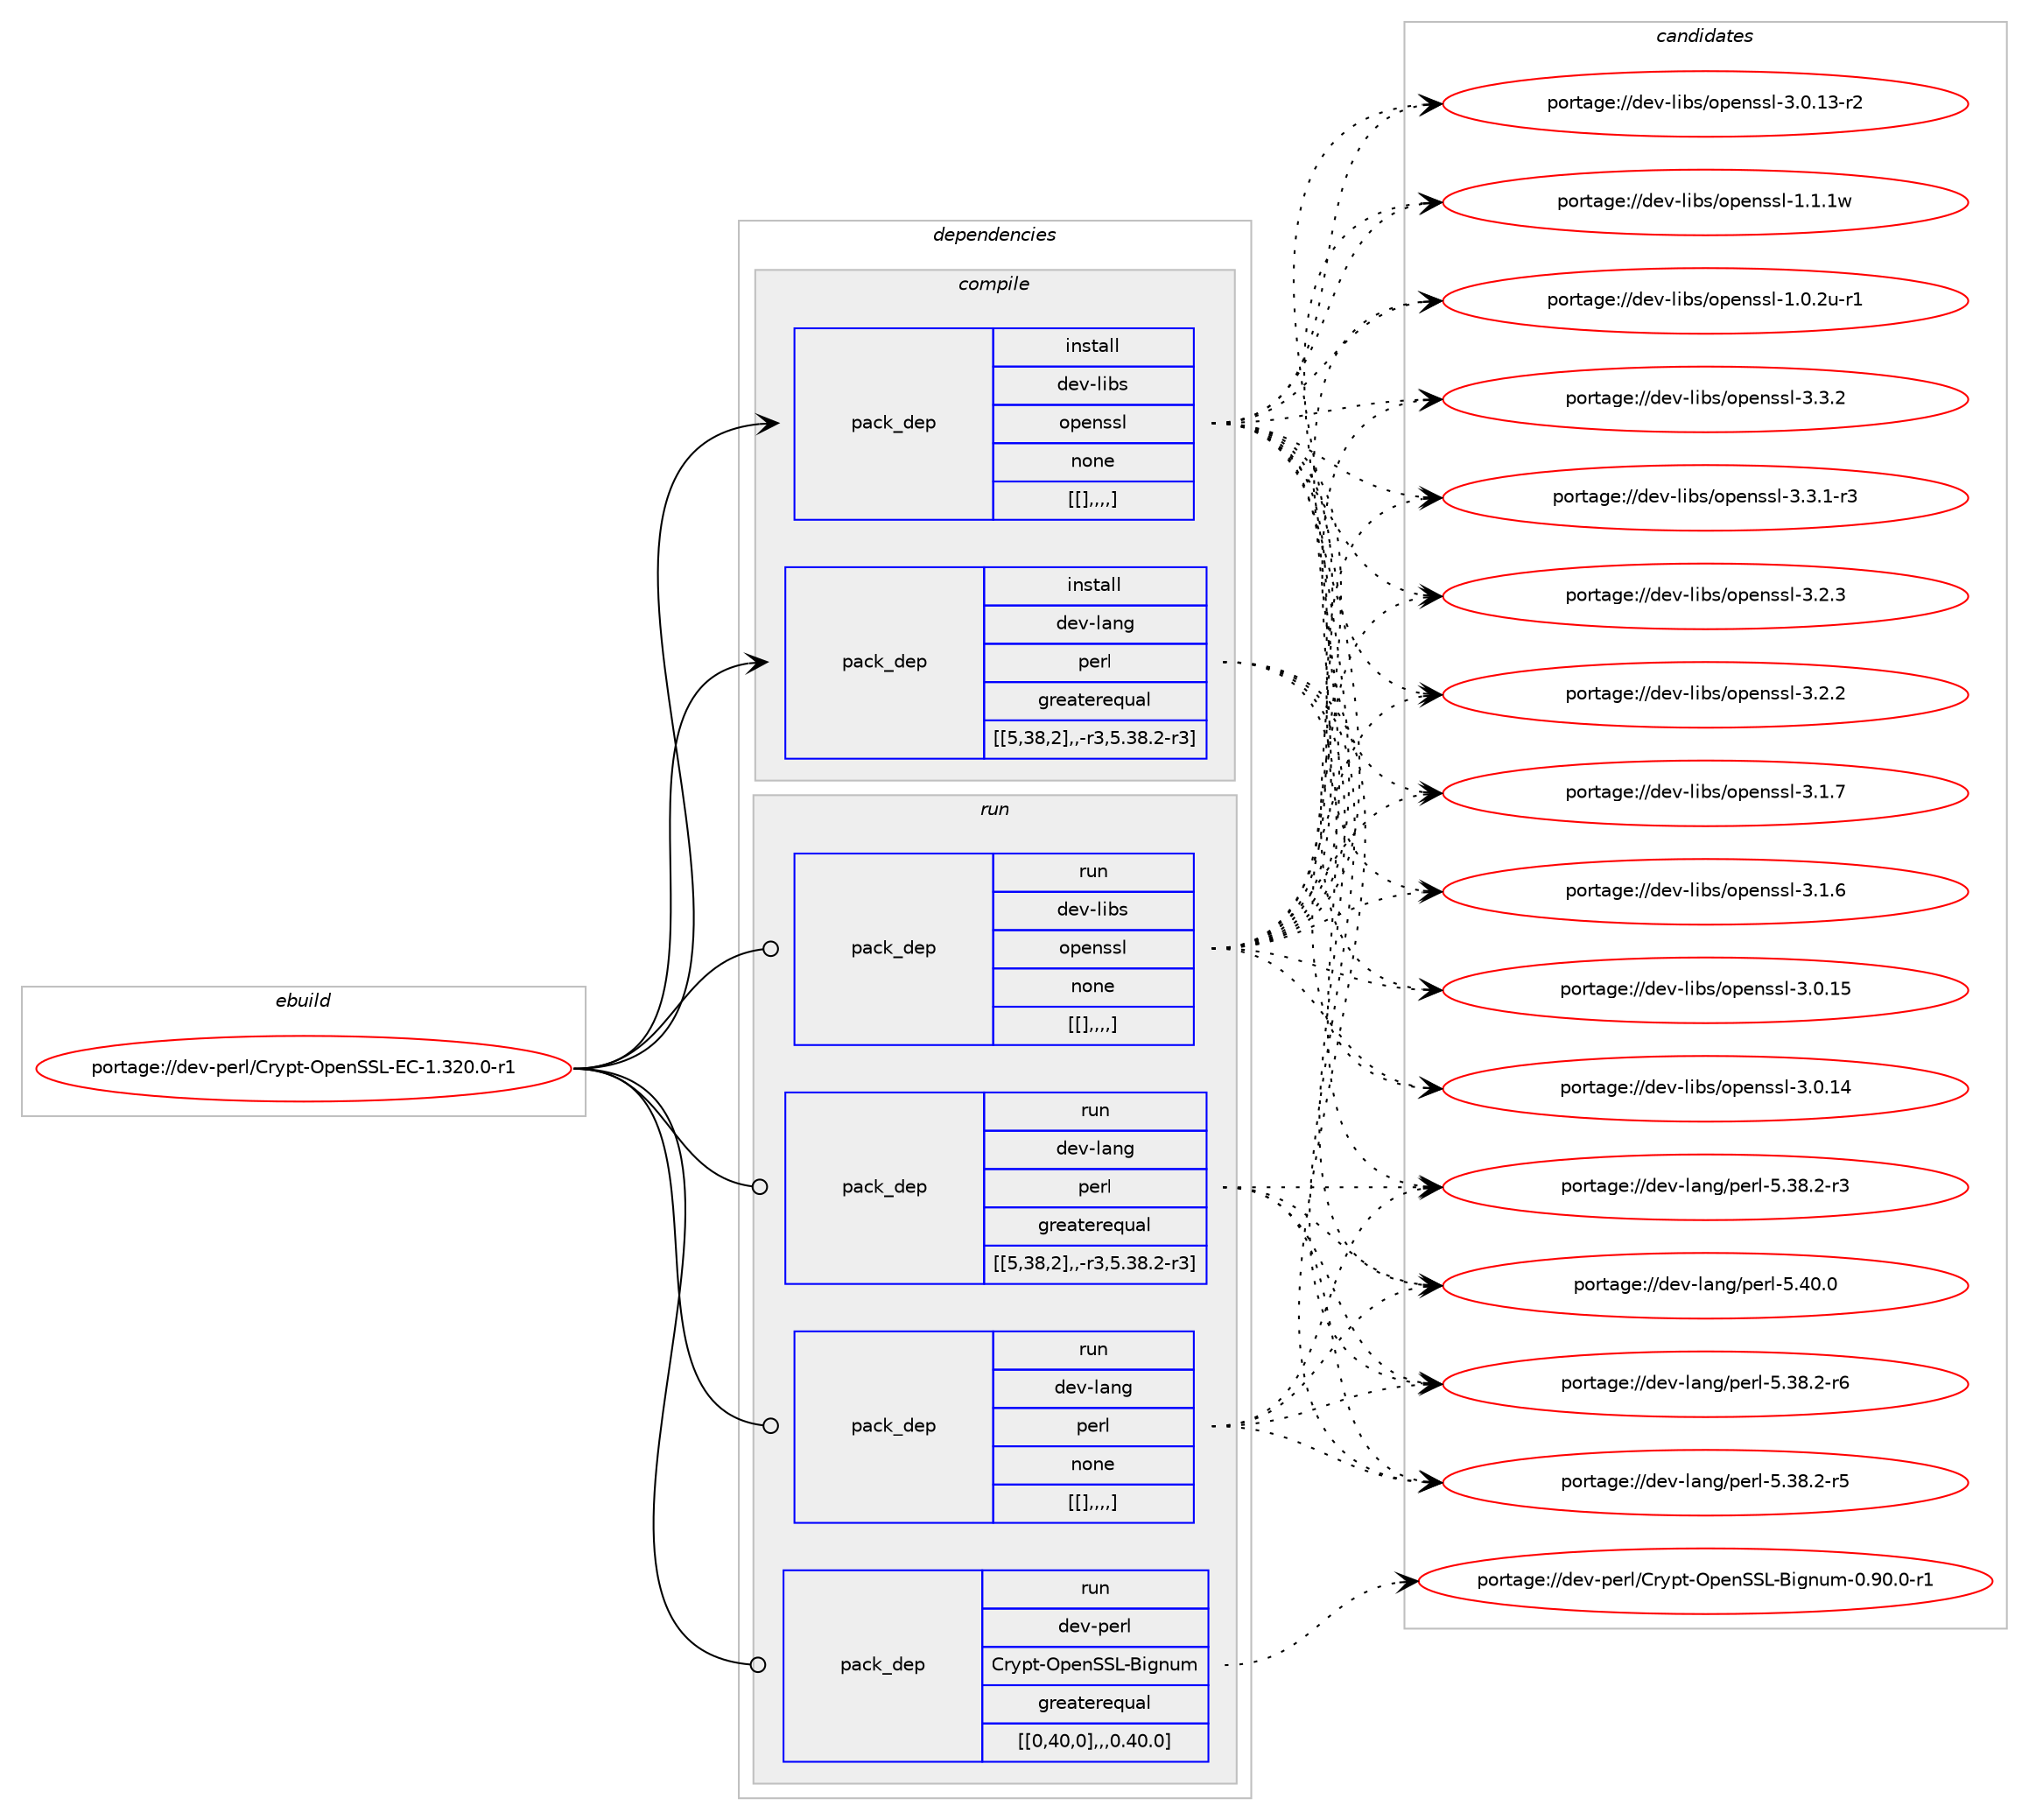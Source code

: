 digraph prolog {

# *************
# Graph options
# *************

newrank=true;
concentrate=true;
compound=true;
graph [rankdir=LR,fontname=Helvetica,fontsize=10,ranksep=1.5];#, ranksep=2.5, nodesep=0.2];
edge  [arrowhead=vee];
node  [fontname=Helvetica,fontsize=10];

# **********
# The ebuild
# **********

subgraph cluster_leftcol {
color=gray;
label=<<i>ebuild</i>>;
id [label="portage://dev-perl/Crypt-OpenSSL-EC-1.320.0-r1", color=red, width=4, href="../dev-perl/Crypt-OpenSSL-EC-1.320.0-r1.svg"];
}

# ****************
# The dependencies
# ****************

subgraph cluster_midcol {
color=gray;
label=<<i>dependencies</i>>;
subgraph cluster_compile {
fillcolor="#eeeeee";
style=filled;
label=<<i>compile</i>>;
subgraph pack97182 {
dependency129181 [label=<<TABLE BORDER="0" CELLBORDER="1" CELLSPACING="0" CELLPADDING="4" WIDTH="220"><TR><TD ROWSPAN="6" CELLPADDING="30">pack_dep</TD></TR><TR><TD WIDTH="110">install</TD></TR><TR><TD>dev-lang</TD></TR><TR><TD>perl</TD></TR><TR><TD>greaterequal</TD></TR><TR><TD>[[5,38,2],,-r3,5.38.2-r3]</TD></TR></TABLE>>, shape=none, color=blue];
}
id:e -> dependency129181:w [weight=20,style="solid",arrowhead="vee"];
subgraph pack97183 {
dependency129182 [label=<<TABLE BORDER="0" CELLBORDER="1" CELLSPACING="0" CELLPADDING="4" WIDTH="220"><TR><TD ROWSPAN="6" CELLPADDING="30">pack_dep</TD></TR><TR><TD WIDTH="110">install</TD></TR><TR><TD>dev-libs</TD></TR><TR><TD>openssl</TD></TR><TR><TD>none</TD></TR><TR><TD>[[],,,,]</TD></TR></TABLE>>, shape=none, color=blue];
}
id:e -> dependency129182:w [weight=20,style="solid",arrowhead="vee"];
}
subgraph cluster_compileandrun {
fillcolor="#eeeeee";
style=filled;
label=<<i>compile and run</i>>;
}
subgraph cluster_run {
fillcolor="#eeeeee";
style=filled;
label=<<i>run</i>>;
subgraph pack97184 {
dependency129183 [label=<<TABLE BORDER="0" CELLBORDER="1" CELLSPACING="0" CELLPADDING="4" WIDTH="220"><TR><TD ROWSPAN="6" CELLPADDING="30">pack_dep</TD></TR><TR><TD WIDTH="110">run</TD></TR><TR><TD>dev-lang</TD></TR><TR><TD>perl</TD></TR><TR><TD>greaterequal</TD></TR><TR><TD>[[5,38,2],,-r3,5.38.2-r3]</TD></TR></TABLE>>, shape=none, color=blue];
}
id:e -> dependency129183:w [weight=20,style="solid",arrowhead="odot"];
subgraph pack97185 {
dependency129184 [label=<<TABLE BORDER="0" CELLBORDER="1" CELLSPACING="0" CELLPADDING="4" WIDTH="220"><TR><TD ROWSPAN="6" CELLPADDING="30">pack_dep</TD></TR><TR><TD WIDTH="110">run</TD></TR><TR><TD>dev-lang</TD></TR><TR><TD>perl</TD></TR><TR><TD>none</TD></TR><TR><TD>[[],,,,]</TD></TR></TABLE>>, shape=none, color=blue];
}
id:e -> dependency129184:w [weight=20,style="solid",arrowhead="odot"];
subgraph pack97186 {
dependency129185 [label=<<TABLE BORDER="0" CELLBORDER="1" CELLSPACING="0" CELLPADDING="4" WIDTH="220"><TR><TD ROWSPAN="6" CELLPADDING="30">pack_dep</TD></TR><TR><TD WIDTH="110">run</TD></TR><TR><TD>dev-libs</TD></TR><TR><TD>openssl</TD></TR><TR><TD>none</TD></TR><TR><TD>[[],,,,]</TD></TR></TABLE>>, shape=none, color=blue];
}
id:e -> dependency129185:w [weight=20,style="solid",arrowhead="odot"];
subgraph pack97187 {
dependency129186 [label=<<TABLE BORDER="0" CELLBORDER="1" CELLSPACING="0" CELLPADDING="4" WIDTH="220"><TR><TD ROWSPAN="6" CELLPADDING="30">pack_dep</TD></TR><TR><TD WIDTH="110">run</TD></TR><TR><TD>dev-perl</TD></TR><TR><TD>Crypt-OpenSSL-Bignum</TD></TR><TR><TD>greaterequal</TD></TR><TR><TD>[[0,40,0],,,0.40.0]</TD></TR></TABLE>>, shape=none, color=blue];
}
id:e -> dependency129186:w [weight=20,style="solid",arrowhead="odot"];
}
}

# **************
# The candidates
# **************

subgraph cluster_choices {
rank=same;
color=gray;
label=<<i>candidates</i>>;

subgraph choice97182 {
color=black;
nodesep=1;
choice10010111845108971101034711210111410845534652484648 [label="portage://dev-lang/perl-5.40.0", color=red, width=4,href="../dev-lang/perl-5.40.0.svg"];
choice100101118451089711010347112101114108455346515646504511454 [label="portage://dev-lang/perl-5.38.2-r6", color=red, width=4,href="../dev-lang/perl-5.38.2-r6.svg"];
choice100101118451089711010347112101114108455346515646504511453 [label="portage://dev-lang/perl-5.38.2-r5", color=red, width=4,href="../dev-lang/perl-5.38.2-r5.svg"];
choice100101118451089711010347112101114108455346515646504511451 [label="portage://dev-lang/perl-5.38.2-r3", color=red, width=4,href="../dev-lang/perl-5.38.2-r3.svg"];
dependency129181:e -> choice10010111845108971101034711210111410845534652484648:w [style=dotted,weight="100"];
dependency129181:e -> choice100101118451089711010347112101114108455346515646504511454:w [style=dotted,weight="100"];
dependency129181:e -> choice100101118451089711010347112101114108455346515646504511453:w [style=dotted,weight="100"];
dependency129181:e -> choice100101118451089711010347112101114108455346515646504511451:w [style=dotted,weight="100"];
}
subgraph choice97183 {
color=black;
nodesep=1;
choice100101118451081059811547111112101110115115108455146514650 [label="portage://dev-libs/openssl-3.3.2", color=red, width=4,href="../dev-libs/openssl-3.3.2.svg"];
choice1001011184510810598115471111121011101151151084551465146494511451 [label="portage://dev-libs/openssl-3.3.1-r3", color=red, width=4,href="../dev-libs/openssl-3.3.1-r3.svg"];
choice100101118451081059811547111112101110115115108455146504651 [label="portage://dev-libs/openssl-3.2.3", color=red, width=4,href="../dev-libs/openssl-3.2.3.svg"];
choice100101118451081059811547111112101110115115108455146504650 [label="portage://dev-libs/openssl-3.2.2", color=red, width=4,href="../dev-libs/openssl-3.2.2.svg"];
choice100101118451081059811547111112101110115115108455146494655 [label="portage://dev-libs/openssl-3.1.7", color=red, width=4,href="../dev-libs/openssl-3.1.7.svg"];
choice100101118451081059811547111112101110115115108455146494654 [label="portage://dev-libs/openssl-3.1.6", color=red, width=4,href="../dev-libs/openssl-3.1.6.svg"];
choice10010111845108105981154711111210111011511510845514648464953 [label="portage://dev-libs/openssl-3.0.15", color=red, width=4,href="../dev-libs/openssl-3.0.15.svg"];
choice10010111845108105981154711111210111011511510845514648464952 [label="portage://dev-libs/openssl-3.0.14", color=red, width=4,href="../dev-libs/openssl-3.0.14.svg"];
choice100101118451081059811547111112101110115115108455146484649514511450 [label="portage://dev-libs/openssl-3.0.13-r2", color=red, width=4,href="../dev-libs/openssl-3.0.13-r2.svg"];
choice100101118451081059811547111112101110115115108454946494649119 [label="portage://dev-libs/openssl-1.1.1w", color=red, width=4,href="../dev-libs/openssl-1.1.1w.svg"];
choice1001011184510810598115471111121011101151151084549464846501174511449 [label="portage://dev-libs/openssl-1.0.2u-r1", color=red, width=4,href="../dev-libs/openssl-1.0.2u-r1.svg"];
dependency129182:e -> choice100101118451081059811547111112101110115115108455146514650:w [style=dotted,weight="100"];
dependency129182:e -> choice1001011184510810598115471111121011101151151084551465146494511451:w [style=dotted,weight="100"];
dependency129182:e -> choice100101118451081059811547111112101110115115108455146504651:w [style=dotted,weight="100"];
dependency129182:e -> choice100101118451081059811547111112101110115115108455146504650:w [style=dotted,weight="100"];
dependency129182:e -> choice100101118451081059811547111112101110115115108455146494655:w [style=dotted,weight="100"];
dependency129182:e -> choice100101118451081059811547111112101110115115108455146494654:w [style=dotted,weight="100"];
dependency129182:e -> choice10010111845108105981154711111210111011511510845514648464953:w [style=dotted,weight="100"];
dependency129182:e -> choice10010111845108105981154711111210111011511510845514648464952:w [style=dotted,weight="100"];
dependency129182:e -> choice100101118451081059811547111112101110115115108455146484649514511450:w [style=dotted,weight="100"];
dependency129182:e -> choice100101118451081059811547111112101110115115108454946494649119:w [style=dotted,weight="100"];
dependency129182:e -> choice1001011184510810598115471111121011101151151084549464846501174511449:w [style=dotted,weight="100"];
}
subgraph choice97184 {
color=black;
nodesep=1;
choice10010111845108971101034711210111410845534652484648 [label="portage://dev-lang/perl-5.40.0", color=red, width=4,href="../dev-lang/perl-5.40.0.svg"];
choice100101118451089711010347112101114108455346515646504511454 [label="portage://dev-lang/perl-5.38.2-r6", color=red, width=4,href="../dev-lang/perl-5.38.2-r6.svg"];
choice100101118451089711010347112101114108455346515646504511453 [label="portage://dev-lang/perl-5.38.2-r5", color=red, width=4,href="../dev-lang/perl-5.38.2-r5.svg"];
choice100101118451089711010347112101114108455346515646504511451 [label="portage://dev-lang/perl-5.38.2-r3", color=red, width=4,href="../dev-lang/perl-5.38.2-r3.svg"];
dependency129183:e -> choice10010111845108971101034711210111410845534652484648:w [style=dotted,weight="100"];
dependency129183:e -> choice100101118451089711010347112101114108455346515646504511454:w [style=dotted,weight="100"];
dependency129183:e -> choice100101118451089711010347112101114108455346515646504511453:w [style=dotted,weight="100"];
dependency129183:e -> choice100101118451089711010347112101114108455346515646504511451:w [style=dotted,weight="100"];
}
subgraph choice97185 {
color=black;
nodesep=1;
choice10010111845108971101034711210111410845534652484648 [label="portage://dev-lang/perl-5.40.0", color=red, width=4,href="../dev-lang/perl-5.40.0.svg"];
choice100101118451089711010347112101114108455346515646504511454 [label="portage://dev-lang/perl-5.38.2-r6", color=red, width=4,href="../dev-lang/perl-5.38.2-r6.svg"];
choice100101118451089711010347112101114108455346515646504511453 [label="portage://dev-lang/perl-5.38.2-r5", color=red, width=4,href="../dev-lang/perl-5.38.2-r5.svg"];
choice100101118451089711010347112101114108455346515646504511451 [label="portage://dev-lang/perl-5.38.2-r3", color=red, width=4,href="../dev-lang/perl-5.38.2-r3.svg"];
dependency129184:e -> choice10010111845108971101034711210111410845534652484648:w [style=dotted,weight="100"];
dependency129184:e -> choice100101118451089711010347112101114108455346515646504511454:w [style=dotted,weight="100"];
dependency129184:e -> choice100101118451089711010347112101114108455346515646504511453:w [style=dotted,weight="100"];
dependency129184:e -> choice100101118451089711010347112101114108455346515646504511451:w [style=dotted,weight="100"];
}
subgraph choice97186 {
color=black;
nodesep=1;
choice100101118451081059811547111112101110115115108455146514650 [label="portage://dev-libs/openssl-3.3.2", color=red, width=4,href="../dev-libs/openssl-3.3.2.svg"];
choice1001011184510810598115471111121011101151151084551465146494511451 [label="portage://dev-libs/openssl-3.3.1-r3", color=red, width=4,href="../dev-libs/openssl-3.3.1-r3.svg"];
choice100101118451081059811547111112101110115115108455146504651 [label="portage://dev-libs/openssl-3.2.3", color=red, width=4,href="../dev-libs/openssl-3.2.3.svg"];
choice100101118451081059811547111112101110115115108455146504650 [label="portage://dev-libs/openssl-3.2.2", color=red, width=4,href="../dev-libs/openssl-3.2.2.svg"];
choice100101118451081059811547111112101110115115108455146494655 [label="portage://dev-libs/openssl-3.1.7", color=red, width=4,href="../dev-libs/openssl-3.1.7.svg"];
choice100101118451081059811547111112101110115115108455146494654 [label="portage://dev-libs/openssl-3.1.6", color=red, width=4,href="../dev-libs/openssl-3.1.6.svg"];
choice10010111845108105981154711111210111011511510845514648464953 [label="portage://dev-libs/openssl-3.0.15", color=red, width=4,href="../dev-libs/openssl-3.0.15.svg"];
choice10010111845108105981154711111210111011511510845514648464952 [label="portage://dev-libs/openssl-3.0.14", color=red, width=4,href="../dev-libs/openssl-3.0.14.svg"];
choice100101118451081059811547111112101110115115108455146484649514511450 [label="portage://dev-libs/openssl-3.0.13-r2", color=red, width=4,href="../dev-libs/openssl-3.0.13-r2.svg"];
choice100101118451081059811547111112101110115115108454946494649119 [label="portage://dev-libs/openssl-1.1.1w", color=red, width=4,href="../dev-libs/openssl-1.1.1w.svg"];
choice1001011184510810598115471111121011101151151084549464846501174511449 [label="portage://dev-libs/openssl-1.0.2u-r1", color=red, width=4,href="../dev-libs/openssl-1.0.2u-r1.svg"];
dependency129185:e -> choice100101118451081059811547111112101110115115108455146514650:w [style=dotted,weight="100"];
dependency129185:e -> choice1001011184510810598115471111121011101151151084551465146494511451:w [style=dotted,weight="100"];
dependency129185:e -> choice100101118451081059811547111112101110115115108455146504651:w [style=dotted,weight="100"];
dependency129185:e -> choice100101118451081059811547111112101110115115108455146504650:w [style=dotted,weight="100"];
dependency129185:e -> choice100101118451081059811547111112101110115115108455146494655:w [style=dotted,weight="100"];
dependency129185:e -> choice100101118451081059811547111112101110115115108455146494654:w [style=dotted,weight="100"];
dependency129185:e -> choice10010111845108105981154711111210111011511510845514648464953:w [style=dotted,weight="100"];
dependency129185:e -> choice10010111845108105981154711111210111011511510845514648464952:w [style=dotted,weight="100"];
dependency129185:e -> choice100101118451081059811547111112101110115115108455146484649514511450:w [style=dotted,weight="100"];
dependency129185:e -> choice100101118451081059811547111112101110115115108454946494649119:w [style=dotted,weight="100"];
dependency129185:e -> choice1001011184510810598115471111121011101151151084549464846501174511449:w [style=dotted,weight="100"];
}
subgraph choice97187 {
color=black;
nodesep=1;
choice10010111845112101114108476711412111211645791121011108383764566105103110117109454846574846484511449 [label="portage://dev-perl/Crypt-OpenSSL-Bignum-0.90.0-r1", color=red, width=4,href="../dev-perl/Crypt-OpenSSL-Bignum-0.90.0-r1.svg"];
dependency129186:e -> choice10010111845112101114108476711412111211645791121011108383764566105103110117109454846574846484511449:w [style=dotted,weight="100"];
}
}

}
